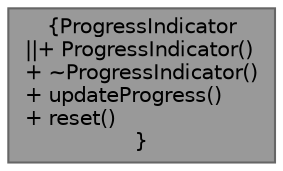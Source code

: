 digraph "ProgressIndicator"
{
 // INTERACTIVE_SVG=YES
 // LATEX_PDF_SIZE
  bgcolor="transparent";
  edge [fontname=Helvetica,fontsize=10,labelfontname=Helvetica,labelfontsize=10];
  node [fontname=Helvetica,fontsize=10,shape=box,height=0.2,width=0.4];
  Node1 [label="{ProgressIndicator\n||+ ProgressIndicator()\l+ ~ProgressIndicator()\l+ updateProgress()\l+ reset()\l}",height=0.2,width=0.4,color="gray40", fillcolor="grey60", style="filled", fontcolor="black",tooltip="Abstract Base class for a Progress Indicator."];
}
